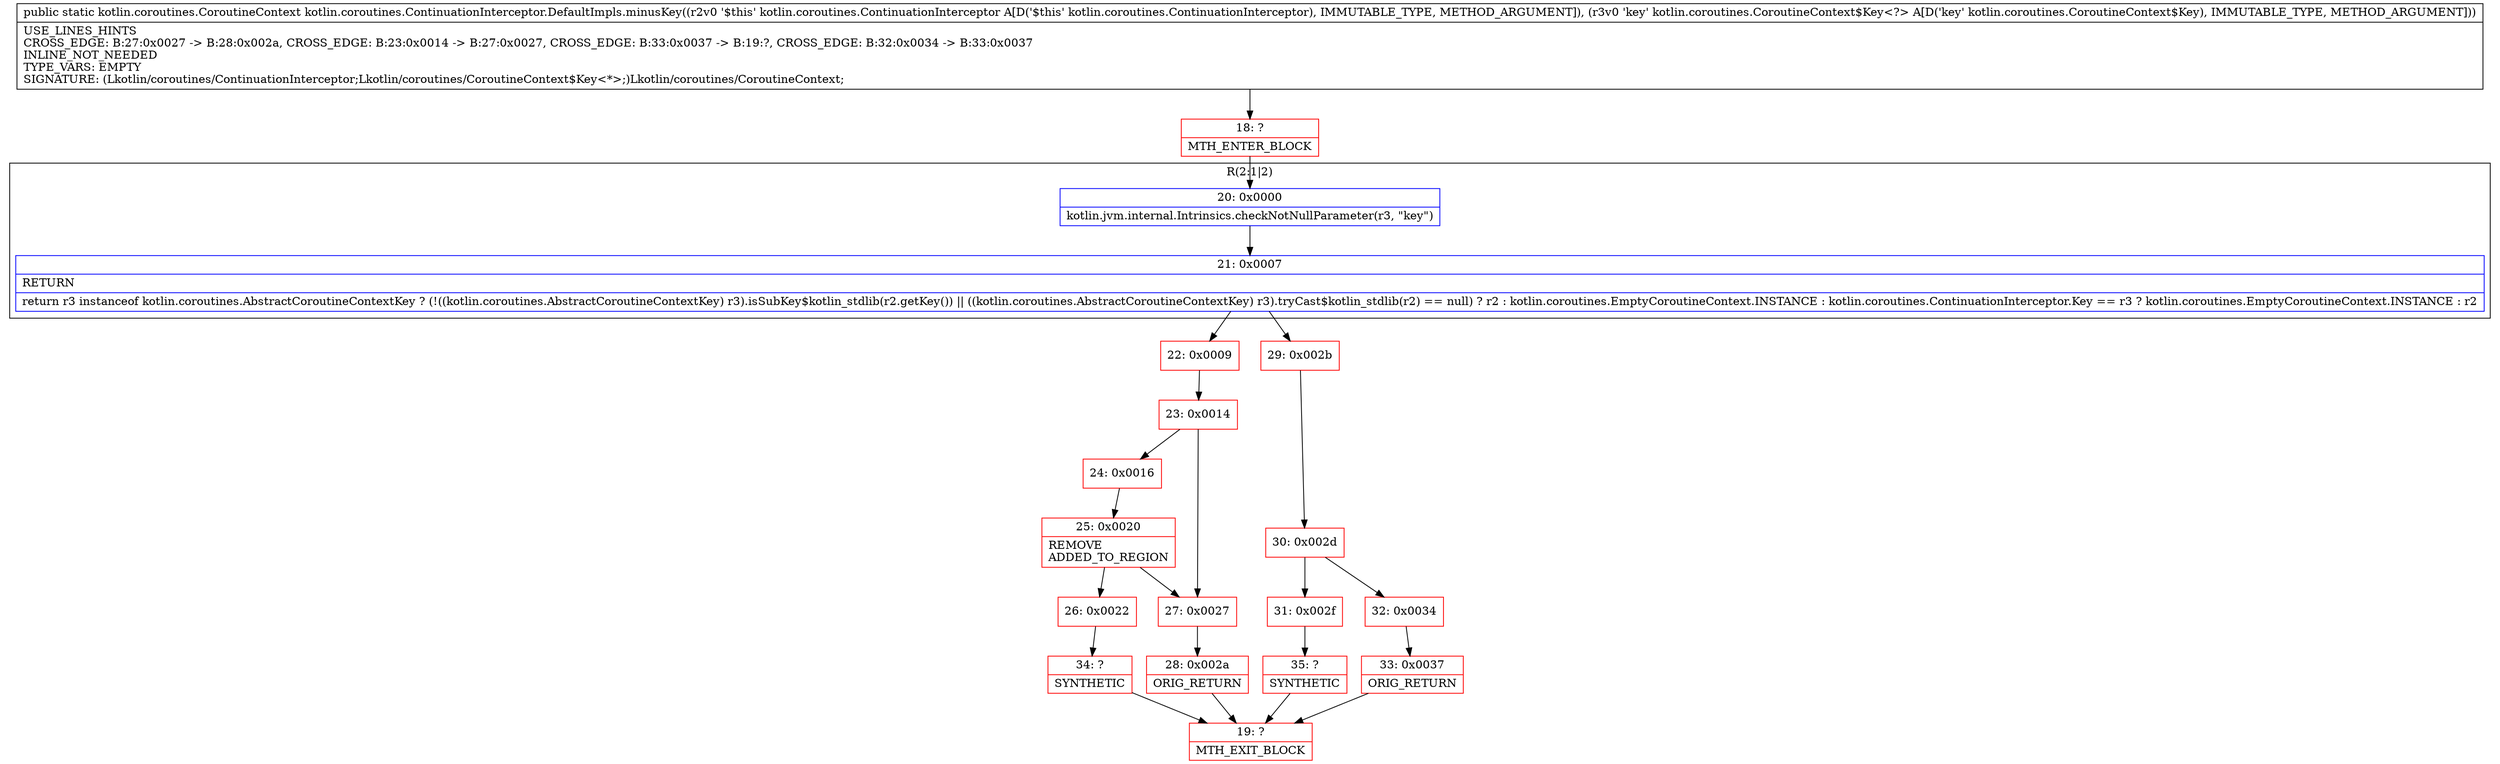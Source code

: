digraph "CFG forkotlin.coroutines.ContinuationInterceptor.DefaultImpls.minusKey(Lkotlin\/coroutines\/ContinuationInterceptor;Lkotlin\/coroutines\/CoroutineContext$Key;)Lkotlin\/coroutines\/CoroutineContext;" {
subgraph cluster_Region_1896136794 {
label = "R(2:1|2)";
node [shape=record,color=blue];
Node_20 [shape=record,label="{20\:\ 0x0000|kotlin.jvm.internal.Intrinsics.checkNotNullParameter(r3, \"key\")\l}"];
Node_21 [shape=record,label="{21\:\ 0x0007|RETURN\l|return r3 instanceof kotlin.coroutines.AbstractCoroutineContextKey ? (!((kotlin.coroutines.AbstractCoroutineContextKey) r3).isSubKey$kotlin_stdlib(r2.getKey()) \|\| ((kotlin.coroutines.AbstractCoroutineContextKey) r3).tryCast$kotlin_stdlib(r2) == null) ? r2 : kotlin.coroutines.EmptyCoroutineContext.INSTANCE : kotlin.coroutines.ContinuationInterceptor.Key == r3 ? kotlin.coroutines.EmptyCoroutineContext.INSTANCE : r2\l}"];
}
Node_18 [shape=record,color=red,label="{18\:\ ?|MTH_ENTER_BLOCK\l}"];
Node_22 [shape=record,color=red,label="{22\:\ 0x0009}"];
Node_23 [shape=record,color=red,label="{23\:\ 0x0014}"];
Node_24 [shape=record,color=red,label="{24\:\ 0x0016}"];
Node_25 [shape=record,color=red,label="{25\:\ 0x0020|REMOVE\lADDED_TO_REGION\l}"];
Node_26 [shape=record,color=red,label="{26\:\ 0x0022}"];
Node_34 [shape=record,color=red,label="{34\:\ ?|SYNTHETIC\l}"];
Node_19 [shape=record,color=red,label="{19\:\ ?|MTH_EXIT_BLOCK\l}"];
Node_27 [shape=record,color=red,label="{27\:\ 0x0027}"];
Node_28 [shape=record,color=red,label="{28\:\ 0x002a|ORIG_RETURN\l}"];
Node_29 [shape=record,color=red,label="{29\:\ 0x002b}"];
Node_30 [shape=record,color=red,label="{30\:\ 0x002d}"];
Node_31 [shape=record,color=red,label="{31\:\ 0x002f}"];
Node_35 [shape=record,color=red,label="{35\:\ ?|SYNTHETIC\l}"];
Node_32 [shape=record,color=red,label="{32\:\ 0x0034}"];
Node_33 [shape=record,color=red,label="{33\:\ 0x0037|ORIG_RETURN\l}"];
MethodNode[shape=record,label="{public static kotlin.coroutines.CoroutineContext kotlin.coroutines.ContinuationInterceptor.DefaultImpls.minusKey((r2v0 '$this' kotlin.coroutines.ContinuationInterceptor A[D('$this' kotlin.coroutines.ContinuationInterceptor), IMMUTABLE_TYPE, METHOD_ARGUMENT]), (r3v0 'key' kotlin.coroutines.CoroutineContext$Key\<?\> A[D('key' kotlin.coroutines.CoroutineContext$Key), IMMUTABLE_TYPE, METHOD_ARGUMENT]))  | USE_LINES_HINTS\lCROSS_EDGE: B:27:0x0027 \-\> B:28:0x002a, CROSS_EDGE: B:23:0x0014 \-\> B:27:0x0027, CROSS_EDGE: B:33:0x0037 \-\> B:19:?, CROSS_EDGE: B:32:0x0034 \-\> B:33:0x0037\lINLINE_NOT_NEEDED\lTYPE_VARS: EMPTY\lSIGNATURE: (Lkotlin\/coroutines\/ContinuationInterceptor;Lkotlin\/coroutines\/CoroutineContext$Key\<*\>;)Lkotlin\/coroutines\/CoroutineContext;\l}"];
MethodNode -> Node_18;Node_20 -> Node_21;
Node_21 -> Node_22;
Node_21 -> Node_29;
Node_18 -> Node_20;
Node_22 -> Node_23;
Node_23 -> Node_24;
Node_23 -> Node_27;
Node_24 -> Node_25;
Node_25 -> Node_26;
Node_25 -> Node_27;
Node_26 -> Node_34;
Node_34 -> Node_19;
Node_27 -> Node_28;
Node_28 -> Node_19;
Node_29 -> Node_30;
Node_30 -> Node_31;
Node_30 -> Node_32;
Node_31 -> Node_35;
Node_35 -> Node_19;
Node_32 -> Node_33;
Node_33 -> Node_19;
}

